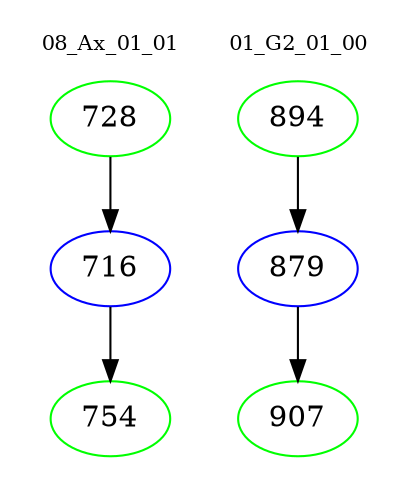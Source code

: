 digraph{
subgraph cluster_0 {
color = white
label = "08_Ax_01_01";
fontsize=10;
T0_728 [label="728", color="green"]
T0_728 -> T0_716 [color="black"]
T0_716 [label="716", color="blue"]
T0_716 -> T0_754 [color="black"]
T0_754 [label="754", color="green"]
}
subgraph cluster_1 {
color = white
label = "01_G2_01_00";
fontsize=10;
T1_894 [label="894", color="green"]
T1_894 -> T1_879 [color="black"]
T1_879 [label="879", color="blue"]
T1_879 -> T1_907 [color="black"]
T1_907 [label="907", color="green"]
}
}
